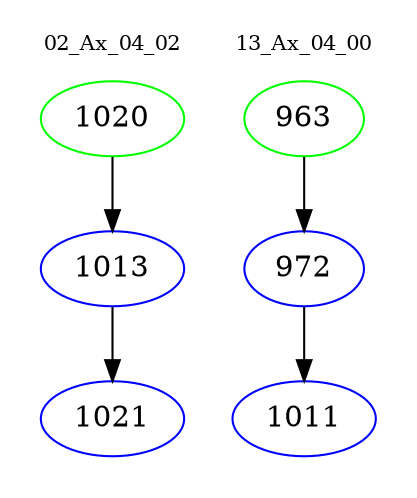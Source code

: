 digraph{
subgraph cluster_0 {
color = white
label = "02_Ax_04_02";
fontsize=10;
T0_1020 [label="1020", color="green"]
T0_1020 -> T0_1013 [color="black"]
T0_1013 [label="1013", color="blue"]
T0_1013 -> T0_1021 [color="black"]
T0_1021 [label="1021", color="blue"]
}
subgraph cluster_1 {
color = white
label = "13_Ax_04_00";
fontsize=10;
T1_963 [label="963", color="green"]
T1_963 -> T1_972 [color="black"]
T1_972 [label="972", color="blue"]
T1_972 -> T1_1011 [color="black"]
T1_1011 [label="1011", color="blue"]
}
}
